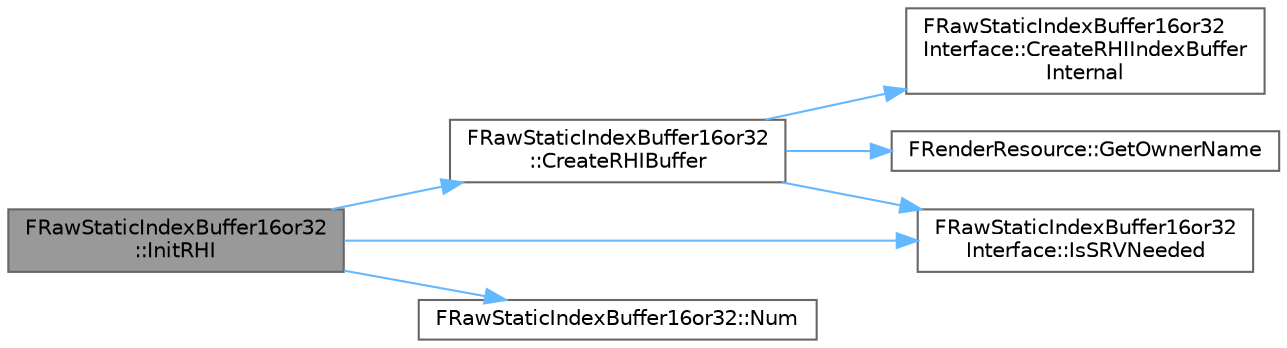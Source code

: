 digraph "FRawStaticIndexBuffer16or32::InitRHI"
{
 // INTERACTIVE_SVG=YES
 // LATEX_PDF_SIZE
  bgcolor="transparent";
  edge [fontname=Helvetica,fontsize=10,labelfontname=Helvetica,labelfontsize=10];
  node [fontname=Helvetica,fontsize=10,shape=box,height=0.2,width=0.4];
  rankdir="LR";
  Node1 [id="Node000001",label="FRawStaticIndexBuffer16or32\l::InitRHI",height=0.2,width=0.4,color="gray40", fillcolor="grey60", style="filled", fontcolor="black",tooltip="Create the index buffer RHI resource and initialize its data."];
  Node1 -> Node2 [id="edge1_Node000001_Node000002",color="steelblue1",style="solid",tooltip=" "];
  Node2 [id="Node000002",label="FRawStaticIndexBuffer16or32\l::CreateRHIBuffer",height=0.2,width=0.4,color="grey40", fillcolor="white", style="filled",URL="$df/ddb/classFRawStaticIndexBuffer16or32.html#a802e753b7969a25c8c8482ab10f3d2ae",tooltip="Create an RHI index buffer with CPU data."];
  Node2 -> Node3 [id="edge2_Node000002_Node000003",color="steelblue1",style="solid",tooltip=" "];
  Node3 [id="Node000003",label="FRawStaticIndexBuffer16or32\lInterface::CreateRHIIndexBuffer\lInternal",height=0.2,width=0.4,color="grey40", fillcolor="white", style="filled",URL="$d4/d4c/classFRawStaticIndexBuffer16or32Interface.html#a34d3652ed1736feb76d4a65b95b02390",tooltip=" "];
  Node2 -> Node4 [id="edge3_Node000002_Node000004",color="steelblue1",style="solid",tooltip=" "];
  Node4 [id="Node000004",label="FRenderResource::GetOwnerName",height=0.2,width=0.4,color="grey40", fillcolor="white", style="filled",URL="$d8/ddf/classFRenderResource.html#a312b714cb98cdebdf83187a87fa8aca5",tooltip=" "];
  Node2 -> Node5 [id="edge4_Node000002_Node000005",color="steelblue1",style="solid",tooltip=" "];
  Node5 [id="Node000005",label="FRawStaticIndexBuffer16or32\lInterface::IsSRVNeeded",height=0.2,width=0.4,color="grey40", fillcolor="white", style="filled",URL="$d4/d4c/classFRawStaticIndexBuffer16or32Interface.html#a54fa905621108b22c144f3ed0d9012bc",tooltip=" "];
  Node1 -> Node5 [id="edge5_Node000001_Node000005",color="steelblue1",style="solid",tooltip=" "];
  Node1 -> Node6 [id="edge6_Node000001_Node000006",color="steelblue1",style="solid",tooltip=" "];
  Node6 [id="Node000006",label="FRawStaticIndexBuffer16or32::Num",height=0.2,width=0.4,color="grey40", fillcolor="white", style="filled",URL="$df/ddb/classFRawStaticIndexBuffer16or32.html#a6e2af0a05c8c490671c05e76133f0f4b",tooltip=" "];
}
